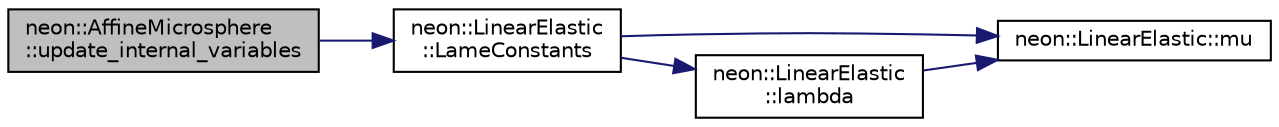digraph "neon::AffineMicrosphere::update_internal_variables"
{
 // INTERACTIVE_SVG=YES
  edge [fontname="Helvetica",fontsize="10",labelfontname="Helvetica",labelfontsize="10"];
  node [fontname="Helvetica",fontsize="10",shape=record];
  rankdir="LR";
  Node10 [label="neon::AffineMicrosphere\l::update_internal_variables",height=0.2,width=0.4,color="black", fillcolor="grey75", style="filled", fontcolor="black"];
  Node10 -> Node11 [color="midnightblue",fontsize="10",style="solid",fontname="Helvetica"];
  Node11 [label="neon::LinearElastic\l::LameConstants",height=0.2,width=0.4,color="black", fillcolor="white", style="filled",URL="$classneon_1_1LinearElastic.html#ae6d16cce57a57310e751b852b289cea2"];
  Node11 -> Node12 [color="midnightblue",fontsize="10",style="solid",fontname="Helvetica"];
  Node12 [label="neon::LinearElastic::mu",height=0.2,width=0.4,color="black", fillcolor="white", style="filled",URL="$classneon_1_1LinearElastic.html#ab0bb733a9b4f7131a58a6da7be4ccdcc"];
  Node11 -> Node13 [color="midnightblue",fontsize="10",style="solid",fontname="Helvetica"];
  Node13 [label="neon::LinearElastic\l::lambda",height=0.2,width=0.4,color="black", fillcolor="white", style="filled",URL="$classneon_1_1LinearElastic.html#a0d41b106614c2e50b1eb658bc447dd86"];
  Node13 -> Node12 [color="midnightblue",fontsize="10",style="solid",fontname="Helvetica"];
}
